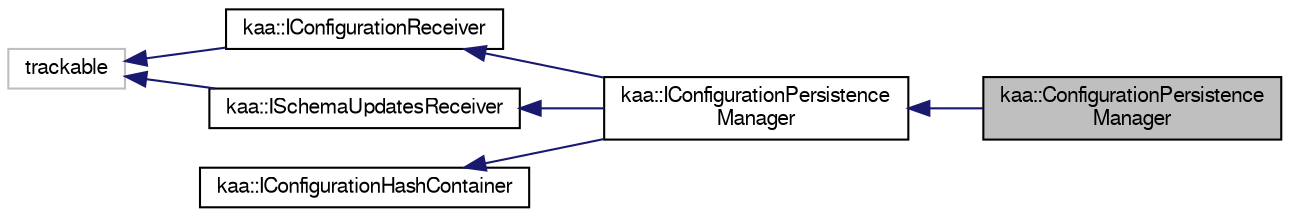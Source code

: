digraph "kaa::ConfigurationPersistenceManager"
{
  bgcolor="transparent";
  edge [fontname="FreeSans",fontsize="10",labelfontname="FreeSans",labelfontsize="10"];
  node [fontname="FreeSans",fontsize="10",shape=record];
  rankdir="LR";
  Node1 [label="kaa::ConfigurationPersistence\lManager",height=0.2,width=0.4,color="black", fillcolor="grey75", style="filled" fontcolor="black"];
  Node2 -> Node1 [dir="back",color="midnightblue",fontsize="10",style="solid",fontname="FreeSans"];
  Node2 [label="kaa::IConfigurationPersistence\lManager",height=0.2,width=0.4,color="black",URL="$classkaa_1_1IConfigurationPersistenceManager.html"];
  Node3 -> Node2 [dir="back",color="midnightblue",fontsize="10",style="solid",fontname="FreeSans"];
  Node3 [label="kaa::IConfigurationReceiver",height=0.2,width=0.4,color="black",URL="$classkaa_1_1IConfigurationReceiver.html"];
  Node4 -> Node3 [dir="back",color="midnightblue",fontsize="10",style="solid",fontname="FreeSans"];
  Node4 [label="trackable",height=0.2,width=0.4,color="grey75"];
  Node5 -> Node2 [dir="back",color="midnightblue",fontsize="10",style="solid",fontname="FreeSans"];
  Node5 [label="kaa::ISchemaUpdatesReceiver",height=0.2,width=0.4,color="black",URL="$classkaa_1_1ISchemaUpdatesReceiver.html"];
  Node4 -> Node5 [dir="back",color="midnightblue",fontsize="10",style="solid",fontname="FreeSans"];
  Node6 -> Node2 [dir="back",color="midnightblue",fontsize="10",style="solid",fontname="FreeSans"];
  Node6 [label="kaa::IConfigurationHashContainer",height=0.2,width=0.4,color="black",URL="$classkaa_1_1IConfigurationHashContainer.html"];
}

